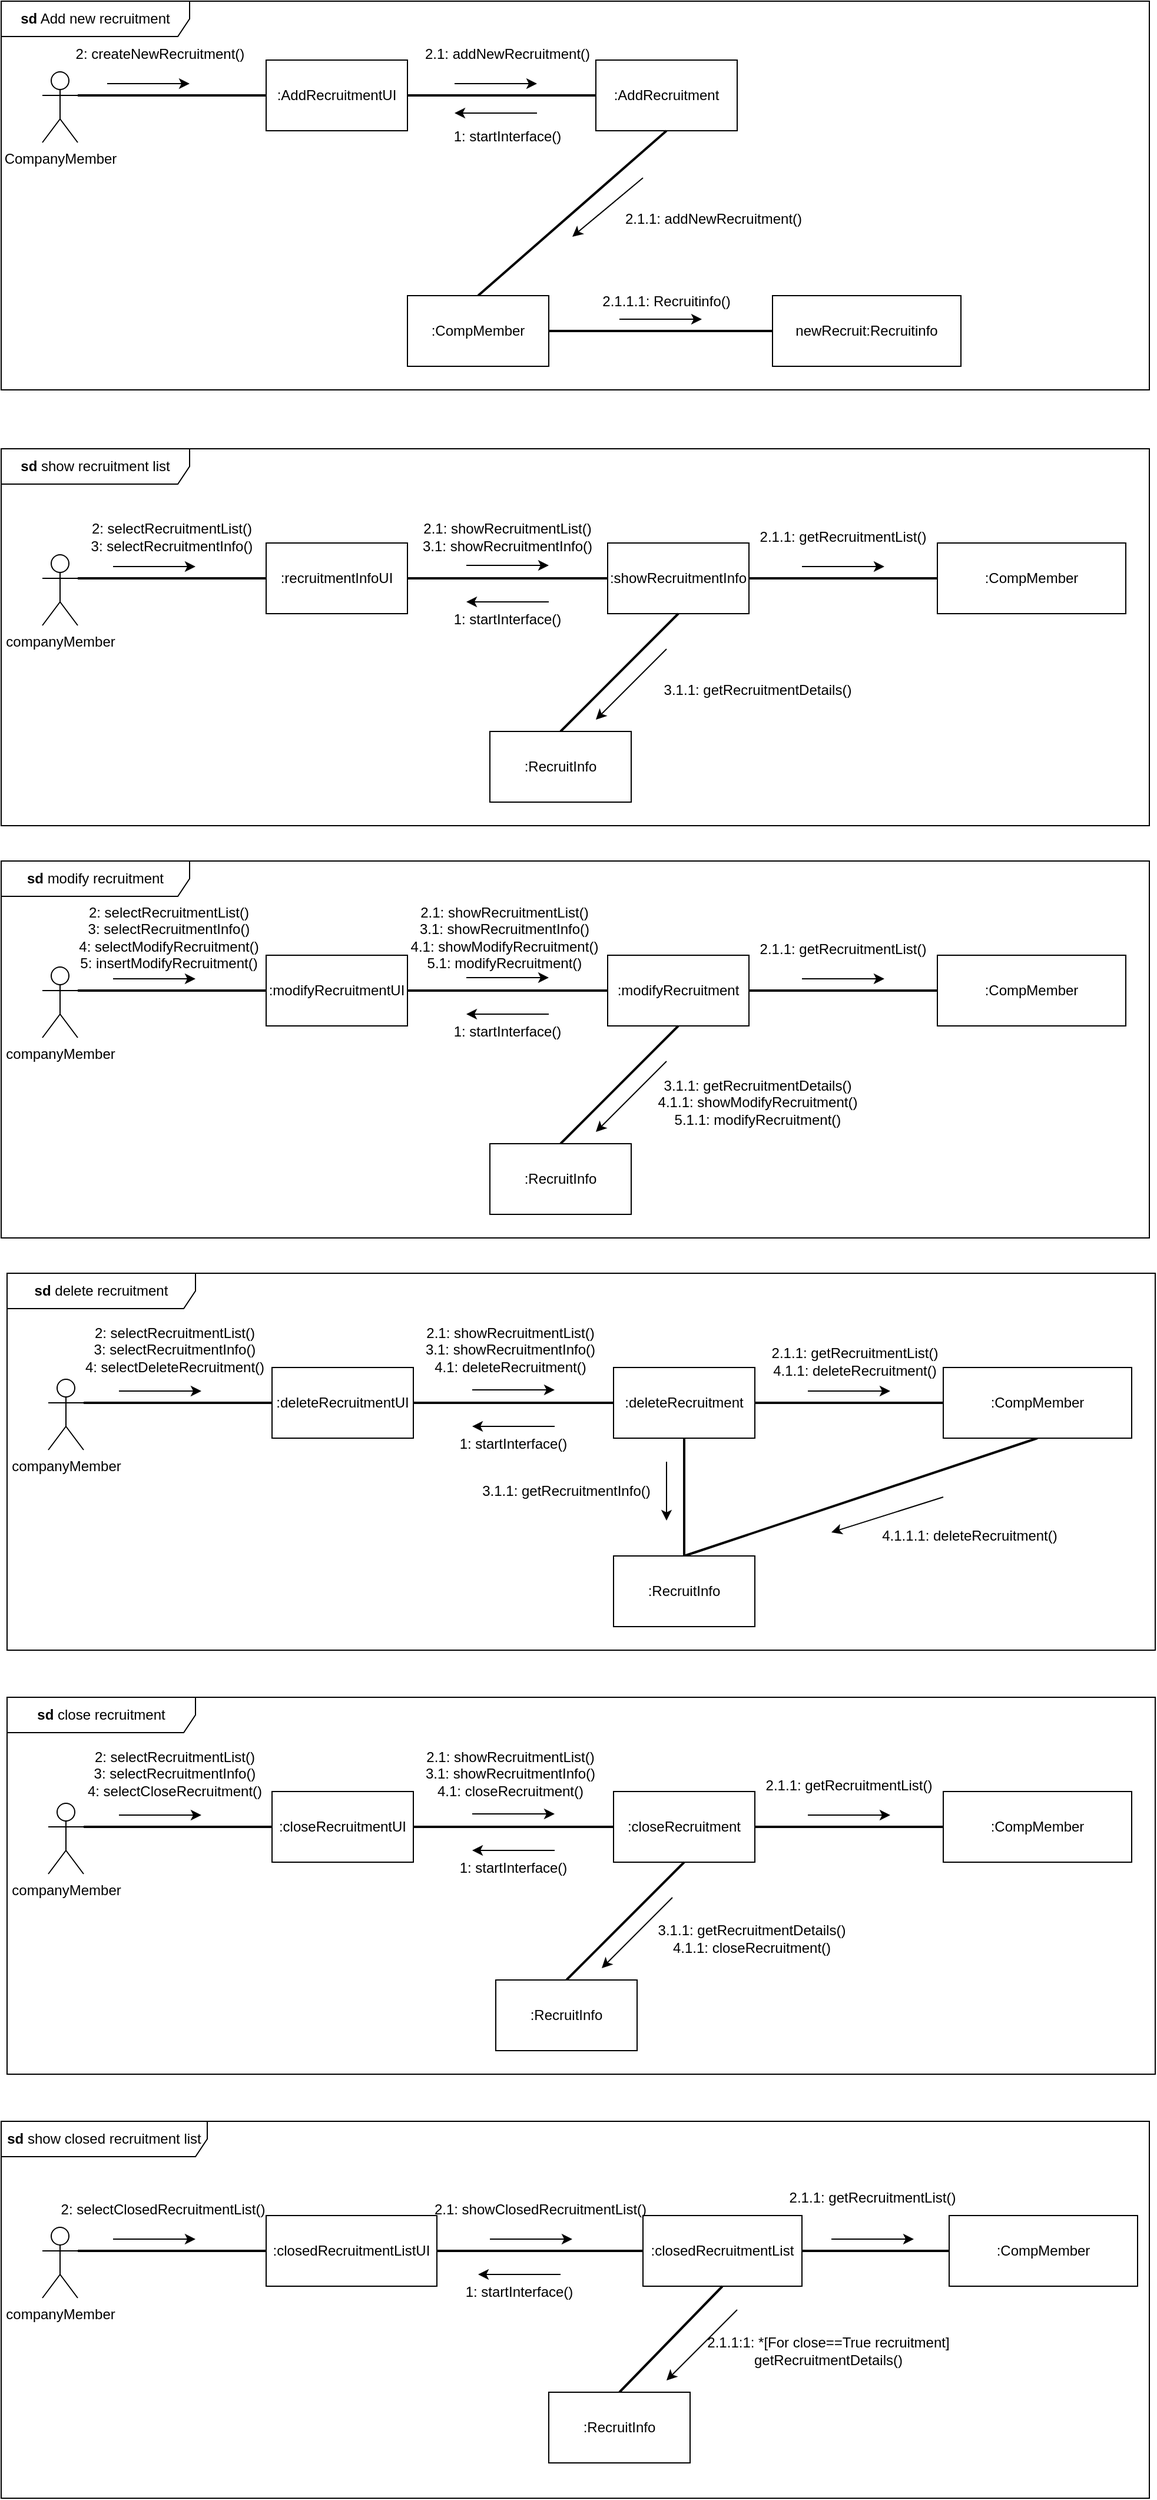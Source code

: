 <mxfile version="21.2.9" type="device">
  <diagram name="Page-1" id="2YBvvXClWsGukQMizWep">
    <mxGraphModel dx="1050" dy="515" grid="1" gridSize="10" guides="1" tooltips="1" connect="1" arrows="1" fold="1" page="1" pageScale="1" pageWidth="850" pageHeight="1100" math="0" shadow="0">
      <root>
        <mxCell id="0" />
        <mxCell id="1" parent="0" />
        <mxCell id="drem8hIzEslNzogFuknP-12" value="" style="endArrow=none;html=1;rounded=0;exitX=1;exitY=0.333;exitDx=0;exitDy=0;exitPerimeter=0;entryX=0;entryY=0.5;entryDx=0;entryDy=0;strokeWidth=2;" parent="1" source="drem8hIzEslNzogFuknP-1" target="drem8hIzEslNzogFuknP-13" edge="1">
          <mxGeometry width="50" height="50" relative="1" as="geometry">
            <mxPoint x="440" y="200" as="sourcePoint" />
            <mxPoint x="150" y="150" as="targetPoint" />
          </mxGeometry>
        </mxCell>
        <mxCell id="drem8hIzEslNzogFuknP-13" value=":AddRecruitmentUI" style="rounded=0;whiteSpace=wrap;html=1;" parent="1" vertex="1">
          <mxGeometry x="250" y="110" width="120" height="60" as="geometry" />
        </mxCell>
        <mxCell id="drem8hIzEslNzogFuknP-15" value="" style="endArrow=none;html=1;rounded=0;exitX=1;exitY=0.5;exitDx=0;exitDy=0;entryX=0;entryY=0.5;entryDx=0;entryDy=0;strokeWidth=2;" parent="1" source="drem8hIzEslNzogFuknP-13" target="drem8hIzEslNzogFuknP-16" edge="1">
          <mxGeometry width="50" height="50" relative="1" as="geometry">
            <mxPoint x="440" y="200" as="sourcePoint" />
            <mxPoint x="490" y="150" as="targetPoint" />
          </mxGeometry>
        </mxCell>
        <mxCell id="drem8hIzEslNzogFuknP-16" value=":AddRecruitment" style="rounded=0;whiteSpace=wrap;html=1;" parent="1" vertex="1">
          <mxGeometry x="530" y="110" width="120" height="60" as="geometry" />
        </mxCell>
        <mxCell id="drem8hIzEslNzogFuknP-17" value="" style="endArrow=classic;html=1;rounded=0;" parent="1" edge="1">
          <mxGeometry width="50" height="50" relative="1" as="geometry">
            <mxPoint x="115" y="130" as="sourcePoint" />
            <mxPoint x="185" y="130" as="targetPoint" />
          </mxGeometry>
        </mxCell>
        <mxCell id="drem8hIzEslNzogFuknP-18" value="2.1: addNewRecruitment()" style="text;html=1;strokeColor=none;fillColor=none;align=center;verticalAlign=middle;whiteSpace=wrap;rounded=0;" parent="1" vertex="1">
          <mxGeometry x="380" y="90" width="150" height="30" as="geometry" />
        </mxCell>
        <mxCell id="drem8hIzEslNzogFuknP-19" value="2: createNewRecruitment()" style="text;html=1;strokeColor=none;fillColor=none;align=center;verticalAlign=middle;whiteSpace=wrap;rounded=0;" parent="1" vertex="1">
          <mxGeometry x="80" y="90" width="160" height="30" as="geometry" />
        </mxCell>
        <mxCell id="drem8hIzEslNzogFuknP-21" value="" style="endArrow=classic;html=1;rounded=0;" parent="1" edge="1">
          <mxGeometry width="50" height="50" relative="1" as="geometry">
            <mxPoint x="410" y="130" as="sourcePoint" />
            <mxPoint x="480" y="130" as="targetPoint" />
          </mxGeometry>
        </mxCell>
        <mxCell id="drem8hIzEslNzogFuknP-22" value="" style="endArrow=none;html=1;rounded=0;exitX=0.5;exitY=1;exitDx=0;exitDy=0;entryX=0.5;entryY=0;entryDx=0;entryDy=0;strokeWidth=2;" parent="1" source="drem8hIzEslNzogFuknP-16" target="drem8hIzEslNzogFuknP-23" edge="1">
          <mxGeometry width="50" height="50" relative="1" as="geometry">
            <mxPoint x="390" y="220" as="sourcePoint" />
            <mxPoint x="550" y="220" as="targetPoint" />
          </mxGeometry>
        </mxCell>
        <mxCell id="drem8hIzEslNzogFuknP-23" value=":CompMember" style="rounded=0;whiteSpace=wrap;html=1;" parent="1" vertex="1">
          <mxGeometry x="370" y="310" width="120" height="60" as="geometry" />
        </mxCell>
        <mxCell id="drem8hIzEslNzogFuknP-25" value="" style="endArrow=classic;html=1;rounded=0;" parent="1" edge="1">
          <mxGeometry width="50" height="50" relative="1" as="geometry">
            <mxPoint x="570" y="210" as="sourcePoint" />
            <mxPoint x="510" y="260" as="targetPoint" />
          </mxGeometry>
        </mxCell>
        <mxCell id="drem8hIzEslNzogFuknP-27" value="2.1.1: addNewRecruitment()" style="text;html=1;strokeColor=none;fillColor=none;align=center;verticalAlign=middle;whiteSpace=wrap;rounded=0;" parent="1" vertex="1">
          <mxGeometry x="550" y="230" width="160" height="30" as="geometry" />
        </mxCell>
        <mxCell id="drem8hIzEslNzogFuknP-28" value="" style="endArrow=none;html=1;rounded=0;exitX=0;exitY=0.5;exitDx=0;exitDy=0;entryX=1;entryY=0.5;entryDx=0;entryDy=0;strokeWidth=2;" parent="1" source="drem8hIzEslNzogFuknP-29" target="drem8hIzEslNzogFuknP-23" edge="1">
          <mxGeometry width="50" height="50" relative="1" as="geometry">
            <mxPoint x="600" y="180" as="sourcePoint" />
            <mxPoint x="440" y="320" as="targetPoint" />
          </mxGeometry>
        </mxCell>
        <mxCell id="drem8hIzEslNzogFuknP-29" value="newRecruit:Recruitinfo" style="rounded=0;whiteSpace=wrap;html=1;" parent="1" vertex="1">
          <mxGeometry x="680" y="310" width="160" height="60" as="geometry" />
        </mxCell>
        <mxCell id="drem8hIzEslNzogFuknP-30" value="" style="endArrow=classic;html=1;rounded=0;" parent="1" source="drem8hIzEslNzogFuknP-31" edge="1">
          <mxGeometry width="50" height="50" relative="1" as="geometry">
            <mxPoint x="555" y="330" as="sourcePoint" />
            <mxPoint x="625" y="330" as="targetPoint" />
          </mxGeometry>
        </mxCell>
        <mxCell id="drem8hIzEslNzogFuknP-32" value="" style="endArrow=classic;html=1;rounded=0;" parent="1" target="drem8hIzEslNzogFuknP-31" edge="1">
          <mxGeometry width="50" height="50" relative="1" as="geometry">
            <mxPoint x="555" y="330" as="sourcePoint" />
            <mxPoint x="625" y="330" as="targetPoint" />
          </mxGeometry>
        </mxCell>
        <mxCell id="drem8hIzEslNzogFuknP-31" value="2.1.1.1: Recruitinfo()" style="text;html=1;strokeColor=none;fillColor=none;align=center;verticalAlign=middle;whiteSpace=wrap;rounded=0;" parent="1" vertex="1">
          <mxGeometry x="515" y="300" width="150" height="30" as="geometry" />
        </mxCell>
        <mxCell id="drem8hIzEslNzogFuknP-34" value="" style="endArrow=classic;html=1;rounded=0;" parent="1" edge="1">
          <mxGeometry width="50" height="50" relative="1" as="geometry">
            <mxPoint x="550" y="330" as="sourcePoint" />
            <mxPoint x="620" y="330" as="targetPoint" />
          </mxGeometry>
        </mxCell>
        <mxCell id="drem8hIzEslNzogFuknP-84" value="&lt;b&gt;sd&lt;/b&gt; Add new recruitment" style="shape=umlFrame;whiteSpace=wrap;html=1;pointerEvents=0;recursiveResize=0;container=1;collapsible=0;width=160;" parent="1" vertex="1">
          <mxGeometry x="25" y="60" width="975" height="330" as="geometry" />
        </mxCell>
        <mxCell id="drem8hIzEslNzogFuknP-109" value="1: startInterface()" style="text;html=1;strokeColor=none;fillColor=none;align=center;verticalAlign=middle;whiteSpace=wrap;rounded=0;" parent="drem8hIzEslNzogFuknP-84" vertex="1">
          <mxGeometry x="355" y="100" width="150" height="30" as="geometry" />
        </mxCell>
        <mxCell id="drem8hIzEslNzogFuknP-1" value="CompanyMember" style="shape=umlActor;verticalLabelPosition=bottom;verticalAlign=top;html=1;outlineConnect=0;" parent="drem8hIzEslNzogFuknP-84" vertex="1">
          <mxGeometry x="35" y="60" width="30" height="60" as="geometry" />
        </mxCell>
        <mxCell id="drem8hIzEslNzogFuknP-104" value="&lt;b&gt;sd &lt;/b&gt;show recruitment list" style="shape=umlFrame;whiteSpace=wrap;html=1;pointerEvents=0;recursiveResize=0;container=1;collapsible=0;width=160;" parent="1" vertex="1">
          <mxGeometry x="25" y="440" width="975" height="320" as="geometry" />
        </mxCell>
        <mxCell id="drem8hIzEslNzogFuknP-106" value="companyMember" style="shape=umlActor;verticalLabelPosition=bottom;verticalAlign=top;html=1;outlineConnect=0;" parent="drem8hIzEslNzogFuknP-104" vertex="1">
          <mxGeometry x="35" y="90" width="30" height="60" as="geometry" />
        </mxCell>
        <mxCell id="drem8hIzEslNzogFuknP-108" value="" style="endArrow=none;html=1;rounded=0;entryX=1;entryY=0.333;entryDx=0;entryDy=0;strokeWidth=2;entryPerimeter=0;exitX=0;exitY=0.5;exitDx=0;exitDy=0;" parent="drem8hIzEslNzogFuknP-104" source="drem8hIzEslNzogFuknP-112" target="drem8hIzEslNzogFuknP-106" edge="1">
          <mxGeometry width="50" height="50" relative="1" as="geometry">
            <mxPoint x="245" y="110" as="sourcePoint" />
            <mxPoint x="55" y="110" as="targetPoint" />
          </mxGeometry>
        </mxCell>
        <mxCell id="drem8hIzEslNzogFuknP-112" value=":recruitmentInfoUI" style="rounded=0;whiteSpace=wrap;html=1;" parent="drem8hIzEslNzogFuknP-104" vertex="1">
          <mxGeometry x="225" y="80" width="120" height="60" as="geometry" />
        </mxCell>
        <mxCell id="drem8hIzEslNzogFuknP-113" value="2: selectRecruitmentList()&lt;br&gt;3: selectRecruitmentInfo()" style="text;html=1;strokeColor=none;fillColor=none;align=center;verticalAlign=middle;whiteSpace=wrap;rounded=0;" parent="drem8hIzEslNzogFuknP-104" vertex="1">
          <mxGeometry x="75" y="60" width="140" height="30" as="geometry" />
        </mxCell>
        <mxCell id="drem8hIzEslNzogFuknP-115" value="" style="endArrow=classic;html=1;rounded=0;" parent="drem8hIzEslNzogFuknP-104" edge="1">
          <mxGeometry width="50" height="50" relative="1" as="geometry">
            <mxPoint x="95" y="100" as="sourcePoint" />
            <mxPoint x="165" y="100" as="targetPoint" />
          </mxGeometry>
        </mxCell>
        <mxCell id="drem8hIzEslNzogFuknP-116" value=":showRecruitmentInfo" style="rounded=0;whiteSpace=wrap;html=1;" parent="drem8hIzEslNzogFuknP-104" vertex="1">
          <mxGeometry x="515" y="80" width="120" height="60" as="geometry" />
        </mxCell>
        <mxCell id="drem8hIzEslNzogFuknP-117" value="" style="endArrow=none;html=1;rounded=0;entryX=0;entryY=0.5;entryDx=0;entryDy=0;strokeWidth=2;exitX=1;exitY=0.5;exitDx=0;exitDy=0;" parent="drem8hIzEslNzogFuknP-104" source="drem8hIzEslNzogFuknP-112" target="drem8hIzEslNzogFuknP-116" edge="1">
          <mxGeometry width="50" height="50" relative="1" as="geometry">
            <mxPoint x="385" y="110" as="sourcePoint" />
            <mxPoint x="475" y="109.5" as="targetPoint" />
          </mxGeometry>
        </mxCell>
        <mxCell id="drem8hIzEslNzogFuknP-118" value="2.1: showRecruitmentList()&lt;br&gt;3.1: showRecruitmentInfo()" style="text;html=1;strokeColor=none;fillColor=none;align=center;verticalAlign=middle;whiteSpace=wrap;rounded=0;" parent="drem8hIzEslNzogFuknP-104" vertex="1">
          <mxGeometry x="355" y="60" width="150" height="30" as="geometry" />
        </mxCell>
        <mxCell id="drem8hIzEslNzogFuknP-119" value="" style="endArrow=classic;html=1;rounded=0;" parent="drem8hIzEslNzogFuknP-104" edge="1">
          <mxGeometry width="50" height="50" relative="1" as="geometry">
            <mxPoint x="395" y="99" as="sourcePoint" />
            <mxPoint x="465" y="99" as="targetPoint" />
          </mxGeometry>
        </mxCell>
        <mxCell id="drem8hIzEslNzogFuknP-124" value="" style="endArrow=classic;html=1;rounded=0;" parent="drem8hIzEslNzogFuknP-104" edge="1">
          <mxGeometry width="50" height="50" relative="1" as="geometry">
            <mxPoint x="465" y="130" as="sourcePoint" />
            <mxPoint x="395" y="130" as="targetPoint" />
          </mxGeometry>
        </mxCell>
        <mxCell id="drem8hIzEslNzogFuknP-125" value="1: startInterface()" style="text;html=1;strokeColor=none;fillColor=none;align=center;verticalAlign=middle;whiteSpace=wrap;rounded=0;" parent="drem8hIzEslNzogFuknP-104" vertex="1">
          <mxGeometry x="355" y="130" width="150" height="30" as="geometry" />
        </mxCell>
        <mxCell id="drem8hIzEslNzogFuknP-127" value="" style="endArrow=none;html=1;rounded=0;strokeWidth=2;exitX=0.5;exitY=1;exitDx=0;exitDy=0;entryX=0.5;entryY=0;entryDx=0;entryDy=0;" parent="drem8hIzEslNzogFuknP-104" source="drem8hIzEslNzogFuknP-116" target="drem8hIzEslNzogFuknP-128" edge="1">
          <mxGeometry width="50" height="50" relative="1" as="geometry">
            <mxPoint x="575" y="140" as="sourcePoint" />
            <mxPoint x="415" y="280" as="targetPoint" />
          </mxGeometry>
        </mxCell>
        <mxCell id="drem8hIzEslNzogFuknP-128" value=":RecruitInfo" style="rounded=0;whiteSpace=wrap;html=1;" parent="drem8hIzEslNzogFuknP-104" vertex="1">
          <mxGeometry x="415" y="240" width="120" height="60" as="geometry" />
        </mxCell>
        <mxCell id="drem8hIzEslNzogFuknP-130" value="" style="endArrow=classic;html=1;rounded=0;" parent="drem8hIzEslNzogFuknP-104" edge="1">
          <mxGeometry width="50" height="50" relative="1" as="geometry">
            <mxPoint x="565" y="170" as="sourcePoint" />
            <mxPoint x="505" y="230" as="targetPoint" />
          </mxGeometry>
        </mxCell>
        <mxCell id="drem8hIzEslNzogFuknP-142" value="3.1.1:&amp;nbsp;getRecruitmentDetails()" style="text;html=1;strokeColor=none;fillColor=none;align=center;verticalAlign=middle;whiteSpace=wrap;rounded=0;" parent="drem8hIzEslNzogFuknP-104" vertex="1">
          <mxGeometry x="525" y="190" width="235" height="30" as="geometry" />
        </mxCell>
        <mxCell id="drem8hIzEslNzogFuknP-158" value="" style="endArrow=none;html=1;rounded=0;strokeWidth=2;exitX=1;exitY=0.5;exitDx=0;exitDy=0;entryX=0;entryY=0.5;entryDx=0;entryDy=0;" parent="drem8hIzEslNzogFuknP-104" source="drem8hIzEslNzogFuknP-116" target="drem8hIzEslNzogFuknP-159" edge="1">
          <mxGeometry width="50" height="50" relative="1" as="geometry">
            <mxPoint x="585" y="150" as="sourcePoint" />
            <mxPoint x="485" y="250" as="targetPoint" />
          </mxGeometry>
        </mxCell>
        <mxCell id="drem8hIzEslNzogFuknP-159" value=":CompMember" style="rounded=0;whiteSpace=wrap;html=1;" parent="drem8hIzEslNzogFuknP-104" vertex="1">
          <mxGeometry x="795" y="80" width="160" height="60" as="geometry" />
        </mxCell>
        <mxCell id="drem8hIzEslNzogFuknP-160" value="2.1.1: getRecruitmentList()" style="text;html=1;strokeColor=none;fillColor=none;align=center;verticalAlign=middle;whiteSpace=wrap;rounded=0;" parent="drem8hIzEslNzogFuknP-104" vertex="1">
          <mxGeometry x="635" y="60" width="160" height="30" as="geometry" />
        </mxCell>
        <mxCell id="drem8hIzEslNzogFuknP-161" value="" style="endArrow=classic;html=1;rounded=0;" parent="drem8hIzEslNzogFuknP-104" edge="1">
          <mxGeometry width="50" height="50" relative="1" as="geometry">
            <mxPoint x="680" y="100" as="sourcePoint" />
            <mxPoint x="750" y="100" as="targetPoint" />
          </mxGeometry>
        </mxCell>
        <mxCell id="drem8hIzEslNzogFuknP-107" value="" style="endArrow=classic;html=1;rounded=0;" parent="1" edge="1">
          <mxGeometry width="50" height="50" relative="1" as="geometry">
            <mxPoint x="480" y="155" as="sourcePoint" />
            <mxPoint x="410" y="155" as="targetPoint" />
          </mxGeometry>
        </mxCell>
        <mxCell id="drem8hIzEslNzogFuknP-182" value="&lt;b&gt;sd &lt;/b&gt;show&lt;b&gt;&amp;nbsp;&lt;/b&gt;closed recruitment list" style="shape=umlFrame;whiteSpace=wrap;html=1;pointerEvents=0;recursiveResize=0;container=1;collapsible=0;width=175;height=30;" parent="1" vertex="1">
          <mxGeometry x="25" y="1860" width="975" height="320" as="geometry" />
        </mxCell>
        <mxCell id="drem8hIzEslNzogFuknP-183" value="companyMember" style="shape=umlActor;verticalLabelPosition=bottom;verticalAlign=top;html=1;outlineConnect=0;" parent="drem8hIzEslNzogFuknP-182" vertex="1">
          <mxGeometry x="35" y="90" width="30" height="60" as="geometry" />
        </mxCell>
        <mxCell id="drem8hIzEslNzogFuknP-184" value="" style="endArrow=none;html=1;rounded=0;entryX=1;entryY=0.333;entryDx=0;entryDy=0;strokeWidth=2;entryPerimeter=0;exitX=0;exitY=0.5;exitDx=0;exitDy=0;" parent="drem8hIzEslNzogFuknP-182" source="drem8hIzEslNzogFuknP-185" target="drem8hIzEslNzogFuknP-183" edge="1">
          <mxGeometry width="50" height="50" relative="1" as="geometry">
            <mxPoint x="225" y="110" as="sourcePoint" />
            <mxPoint x="95" y="110" as="targetPoint" />
          </mxGeometry>
        </mxCell>
        <mxCell id="drem8hIzEslNzogFuknP-185" value=":closedRecruitmentListUI" style="rounded=0;whiteSpace=wrap;html=1;" parent="drem8hIzEslNzogFuknP-182" vertex="1">
          <mxGeometry x="225" y="80" width="145" height="60" as="geometry" />
        </mxCell>
        <mxCell id="drem8hIzEslNzogFuknP-186" value=":closedRecruitmentList" style="rounded=0;whiteSpace=wrap;html=1;" parent="drem8hIzEslNzogFuknP-182" vertex="1">
          <mxGeometry x="545" y="80" width="135" height="60" as="geometry" />
        </mxCell>
        <mxCell id="drem8hIzEslNzogFuknP-187" value="" style="endArrow=none;html=1;rounded=0;entryX=0;entryY=0.5;entryDx=0;entryDy=0;strokeWidth=2;exitX=1;exitY=0.5;exitDx=0;exitDy=0;" parent="drem8hIzEslNzogFuknP-182" source="drem8hIzEslNzogFuknP-185" target="drem8hIzEslNzogFuknP-186" edge="1">
          <mxGeometry width="50" height="50" relative="1" as="geometry">
            <mxPoint x="345" y="109.5" as="sourcePoint" />
            <mxPoint x="515" y="109.5" as="targetPoint" />
          </mxGeometry>
        </mxCell>
        <mxCell id="drem8hIzEslNzogFuknP-188" value="" style="endArrow=none;html=1;rounded=0;entryX=0.5;entryY=1;entryDx=0;entryDy=0;strokeWidth=2;exitX=0.5;exitY=0;exitDx=0;exitDy=0;" parent="drem8hIzEslNzogFuknP-182" source="drem8hIzEslNzogFuknP-198" target="drem8hIzEslNzogFuknP-186" edge="1">
          <mxGeometry width="50" height="50" relative="1" as="geometry">
            <mxPoint x="595" y="200" as="sourcePoint" />
            <mxPoint x="435" y="200" as="targetPoint" />
          </mxGeometry>
        </mxCell>
        <mxCell id="drem8hIzEslNzogFuknP-198" value=":RecruitInfo" style="rounded=0;whiteSpace=wrap;html=1;" parent="drem8hIzEslNzogFuknP-182" vertex="1">
          <mxGeometry x="465" y="230" width="120" height="60" as="geometry" />
        </mxCell>
        <mxCell id="drem8hIzEslNzogFuknP-199" value="2: selectClosedRecruitmentList()" style="text;html=1;strokeColor=none;fillColor=none;align=center;verticalAlign=middle;whiteSpace=wrap;rounded=0;" parent="drem8hIzEslNzogFuknP-182" vertex="1">
          <mxGeometry x="45" y="60" width="185" height="30" as="geometry" />
        </mxCell>
        <mxCell id="drem8hIzEslNzogFuknP-201" value="" style="endArrow=classic;html=1;rounded=0;" parent="drem8hIzEslNzogFuknP-182" edge="1">
          <mxGeometry width="50" height="50" relative="1" as="geometry">
            <mxPoint x="475" y="130" as="sourcePoint" />
            <mxPoint x="405" y="130" as="targetPoint" />
          </mxGeometry>
        </mxCell>
        <mxCell id="drem8hIzEslNzogFuknP-200" value="1: startInterface()" style="text;html=1;strokeColor=none;fillColor=none;align=center;verticalAlign=middle;whiteSpace=wrap;rounded=0;" parent="drem8hIzEslNzogFuknP-182" vertex="1">
          <mxGeometry x="365" y="130" width="150" height="30" as="geometry" />
        </mxCell>
        <mxCell id="drem8hIzEslNzogFuknP-202" value="2.1: showClosedRecruitmentList()" style="text;html=1;strokeColor=none;fillColor=none;align=center;verticalAlign=middle;whiteSpace=wrap;rounded=0;" parent="drem8hIzEslNzogFuknP-182" vertex="1">
          <mxGeometry x="362.5" y="60" width="190" height="30" as="geometry" />
        </mxCell>
        <mxCell id="drem8hIzEslNzogFuknP-203" value="" style="endArrow=classic;html=1;rounded=0;" parent="drem8hIzEslNzogFuknP-182" edge="1">
          <mxGeometry width="50" height="50" relative="1" as="geometry">
            <mxPoint x="415" y="100" as="sourcePoint" />
            <mxPoint x="485" y="100" as="targetPoint" />
          </mxGeometry>
        </mxCell>
        <mxCell id="drem8hIzEslNzogFuknP-181" value="" style="endArrow=classic;html=1;rounded=0;" parent="drem8hIzEslNzogFuknP-182" edge="1">
          <mxGeometry width="50" height="50" relative="1" as="geometry">
            <mxPoint x="95" y="100" as="sourcePoint" />
            <mxPoint x="165" y="100" as="targetPoint" />
          </mxGeometry>
        </mxCell>
        <mxCell id="drem8hIzEslNzogFuknP-204" value="2.1.1:1: *[For close==True recruitment]&lt;br&gt;getRecruitmentDetails()" style="text;html=1;strokeColor=none;fillColor=none;align=center;verticalAlign=middle;whiteSpace=wrap;rounded=0;" parent="drem8hIzEslNzogFuknP-182" vertex="1">
          <mxGeometry x="595" y="180" width="215" height="30" as="geometry" />
        </mxCell>
        <mxCell id="JZ2fbT_KJjBeIrSggk9i-61" value=":CompMember" style="rounded=0;whiteSpace=wrap;html=1;" parent="drem8hIzEslNzogFuknP-182" vertex="1">
          <mxGeometry x="805" y="80" width="160" height="60" as="geometry" />
        </mxCell>
        <mxCell id="JZ2fbT_KJjBeIrSggk9i-63" value="" style="endArrow=none;html=1;rounded=0;entryX=0;entryY=0.5;entryDx=0;entryDy=0;strokeWidth=2;exitX=1;exitY=0.5;exitDx=0;exitDy=0;" parent="drem8hIzEslNzogFuknP-182" source="drem8hIzEslNzogFuknP-186" target="JZ2fbT_KJjBeIrSggk9i-61" edge="1">
          <mxGeometry width="50" height="50" relative="1" as="geometry">
            <mxPoint x="380" y="120" as="sourcePoint" />
            <mxPoint x="555" y="120" as="targetPoint" />
          </mxGeometry>
        </mxCell>
        <mxCell id="JZ2fbT_KJjBeIrSggk9i-64" value="" style="endArrow=classic;html=1;rounded=0;" parent="drem8hIzEslNzogFuknP-182" edge="1">
          <mxGeometry width="50" height="50" relative="1" as="geometry">
            <mxPoint x="705" y="100" as="sourcePoint" />
            <mxPoint x="775" y="100" as="targetPoint" />
          </mxGeometry>
        </mxCell>
        <mxCell id="JZ2fbT_KJjBeIrSggk9i-65" value="2.1.1: getRecruitmentList()" style="text;html=1;strokeColor=none;fillColor=none;align=center;verticalAlign=middle;whiteSpace=wrap;rounded=0;" parent="drem8hIzEslNzogFuknP-182" vertex="1">
          <mxGeometry x="645" y="50" width="190" height="30" as="geometry" />
        </mxCell>
        <mxCell id="qEoQ_B2mHiI--1vtBCW5-1" value="" style="endArrow=classic;html=1;rounded=0;" parent="drem8hIzEslNzogFuknP-182" edge="1">
          <mxGeometry width="50" height="50" relative="1" as="geometry">
            <mxPoint x="625" y="160" as="sourcePoint" />
            <mxPoint x="565" y="220" as="targetPoint" />
          </mxGeometry>
        </mxCell>
        <mxCell id="JZ2fbT_KJjBeIrSggk9i-1" value="&lt;b&gt;sd &lt;/b&gt;modify recruitment" style="shape=umlFrame;whiteSpace=wrap;html=1;pointerEvents=0;recursiveResize=0;container=1;collapsible=0;width=160;" parent="1" vertex="1">
          <mxGeometry x="25" y="790" width="975" height="320" as="geometry" />
        </mxCell>
        <mxCell id="JZ2fbT_KJjBeIrSggk9i-2" value="companyMember" style="shape=umlActor;verticalLabelPosition=bottom;verticalAlign=top;html=1;outlineConnect=0;" parent="JZ2fbT_KJjBeIrSggk9i-1" vertex="1">
          <mxGeometry x="35" y="90" width="30" height="60" as="geometry" />
        </mxCell>
        <mxCell id="JZ2fbT_KJjBeIrSggk9i-3" value="" style="endArrow=none;html=1;rounded=0;entryX=1;entryY=0.333;entryDx=0;entryDy=0;strokeWidth=2;entryPerimeter=0;exitX=0;exitY=0.5;exitDx=0;exitDy=0;" parent="JZ2fbT_KJjBeIrSggk9i-1" source="JZ2fbT_KJjBeIrSggk9i-4" target="JZ2fbT_KJjBeIrSggk9i-2" edge="1">
          <mxGeometry width="50" height="50" relative="1" as="geometry">
            <mxPoint x="245" y="110" as="sourcePoint" />
            <mxPoint x="55" y="110" as="targetPoint" />
          </mxGeometry>
        </mxCell>
        <mxCell id="JZ2fbT_KJjBeIrSggk9i-4" value=":modifyRecruitmentUI" style="rounded=0;whiteSpace=wrap;html=1;" parent="JZ2fbT_KJjBeIrSggk9i-1" vertex="1">
          <mxGeometry x="225" y="80" width="120" height="60" as="geometry" />
        </mxCell>
        <mxCell id="JZ2fbT_KJjBeIrSggk9i-5" value="2: selectRecruitmentList()&lt;br&gt;3: selectRecruitmentInfo()&lt;br&gt;4: selectModifyRecruitment()&lt;br&gt;5: insertModifyRecruitment()" style="text;html=1;strokeColor=none;fillColor=none;align=center;verticalAlign=middle;whiteSpace=wrap;rounded=0;" parent="JZ2fbT_KJjBeIrSggk9i-1" vertex="1">
          <mxGeometry x="65" y="50" width="155" height="30" as="geometry" />
        </mxCell>
        <mxCell id="JZ2fbT_KJjBeIrSggk9i-6" value="" style="endArrow=classic;html=1;rounded=0;" parent="JZ2fbT_KJjBeIrSggk9i-1" edge="1">
          <mxGeometry width="50" height="50" relative="1" as="geometry">
            <mxPoint x="95" y="100" as="sourcePoint" />
            <mxPoint x="165" y="100" as="targetPoint" />
          </mxGeometry>
        </mxCell>
        <mxCell id="JZ2fbT_KJjBeIrSggk9i-7" value=":modifyRecruitment" style="rounded=0;whiteSpace=wrap;html=1;" parent="JZ2fbT_KJjBeIrSggk9i-1" vertex="1">
          <mxGeometry x="515" y="80" width="120" height="60" as="geometry" />
        </mxCell>
        <mxCell id="JZ2fbT_KJjBeIrSggk9i-8" value="" style="endArrow=none;html=1;rounded=0;entryX=0;entryY=0.5;entryDx=0;entryDy=0;strokeWidth=2;exitX=1;exitY=0.5;exitDx=0;exitDy=0;" parent="JZ2fbT_KJjBeIrSggk9i-1" source="JZ2fbT_KJjBeIrSggk9i-4" target="JZ2fbT_KJjBeIrSggk9i-7" edge="1">
          <mxGeometry width="50" height="50" relative="1" as="geometry">
            <mxPoint x="385" y="110" as="sourcePoint" />
            <mxPoint x="475" y="109.5" as="targetPoint" />
          </mxGeometry>
        </mxCell>
        <mxCell id="JZ2fbT_KJjBeIrSggk9i-9" value="2.1: showRecruitmentList()&lt;br&gt;3.1: showRecruitmentInfo()&lt;br&gt;4.1: showModifyRecruitment()&lt;br&gt;5.1: modifyRecruitment()" style="text;html=1;strokeColor=none;fillColor=none;align=center;verticalAlign=middle;whiteSpace=wrap;rounded=0;" parent="JZ2fbT_KJjBeIrSggk9i-1" vertex="1">
          <mxGeometry x="345" y="50" width="165" height="30" as="geometry" />
        </mxCell>
        <mxCell id="JZ2fbT_KJjBeIrSggk9i-10" value="" style="endArrow=classic;html=1;rounded=0;" parent="JZ2fbT_KJjBeIrSggk9i-1" edge="1">
          <mxGeometry width="50" height="50" relative="1" as="geometry">
            <mxPoint x="395" y="99" as="sourcePoint" />
            <mxPoint x="465" y="99" as="targetPoint" />
          </mxGeometry>
        </mxCell>
        <mxCell id="JZ2fbT_KJjBeIrSggk9i-11" value="" style="endArrow=classic;html=1;rounded=0;" parent="JZ2fbT_KJjBeIrSggk9i-1" edge="1">
          <mxGeometry width="50" height="50" relative="1" as="geometry">
            <mxPoint x="465" y="130" as="sourcePoint" />
            <mxPoint x="395" y="130" as="targetPoint" />
          </mxGeometry>
        </mxCell>
        <mxCell id="JZ2fbT_KJjBeIrSggk9i-12" value="1: startInterface()" style="text;html=1;strokeColor=none;fillColor=none;align=center;verticalAlign=middle;whiteSpace=wrap;rounded=0;" parent="JZ2fbT_KJjBeIrSggk9i-1" vertex="1">
          <mxGeometry x="355" y="130" width="150" height="30" as="geometry" />
        </mxCell>
        <mxCell id="JZ2fbT_KJjBeIrSggk9i-13" value="" style="endArrow=none;html=1;rounded=0;strokeWidth=2;exitX=0.5;exitY=1;exitDx=0;exitDy=0;entryX=0.5;entryY=0;entryDx=0;entryDy=0;" parent="JZ2fbT_KJjBeIrSggk9i-1" source="JZ2fbT_KJjBeIrSggk9i-7" target="JZ2fbT_KJjBeIrSggk9i-14" edge="1">
          <mxGeometry width="50" height="50" relative="1" as="geometry">
            <mxPoint x="575" y="140" as="sourcePoint" />
            <mxPoint x="415" y="280" as="targetPoint" />
          </mxGeometry>
        </mxCell>
        <mxCell id="JZ2fbT_KJjBeIrSggk9i-14" value=":RecruitInfo" style="rounded=0;whiteSpace=wrap;html=1;" parent="JZ2fbT_KJjBeIrSggk9i-1" vertex="1">
          <mxGeometry x="415" y="240" width="120" height="60" as="geometry" />
        </mxCell>
        <mxCell id="JZ2fbT_KJjBeIrSggk9i-15" value="" style="endArrow=classic;html=1;rounded=0;" parent="JZ2fbT_KJjBeIrSggk9i-1" edge="1">
          <mxGeometry width="50" height="50" relative="1" as="geometry">
            <mxPoint x="565" y="170" as="sourcePoint" />
            <mxPoint x="505" y="230" as="targetPoint" />
          </mxGeometry>
        </mxCell>
        <mxCell id="JZ2fbT_KJjBeIrSggk9i-16" value="3.1.1:&amp;nbsp;getRecruitmentDetails()&lt;br&gt;4.1.1: showModifyRecruitment()&lt;br&gt;5.1.1: modifyRecruitment()" style="text;html=1;strokeColor=none;fillColor=none;align=center;verticalAlign=middle;whiteSpace=wrap;rounded=0;" parent="JZ2fbT_KJjBeIrSggk9i-1" vertex="1">
          <mxGeometry x="525" y="190" width="235" height="30" as="geometry" />
        </mxCell>
        <mxCell id="JZ2fbT_KJjBeIrSggk9i-17" value="" style="endArrow=none;html=1;rounded=0;strokeWidth=2;exitX=1;exitY=0.5;exitDx=0;exitDy=0;entryX=0;entryY=0.5;entryDx=0;entryDy=0;" parent="JZ2fbT_KJjBeIrSggk9i-1" source="JZ2fbT_KJjBeIrSggk9i-7" target="JZ2fbT_KJjBeIrSggk9i-18" edge="1">
          <mxGeometry width="50" height="50" relative="1" as="geometry">
            <mxPoint x="585" y="150" as="sourcePoint" />
            <mxPoint x="485" y="250" as="targetPoint" />
          </mxGeometry>
        </mxCell>
        <mxCell id="JZ2fbT_KJjBeIrSggk9i-18" value=":CompMember" style="rounded=0;whiteSpace=wrap;html=1;" parent="JZ2fbT_KJjBeIrSggk9i-1" vertex="1">
          <mxGeometry x="795" y="80" width="160" height="60" as="geometry" />
        </mxCell>
        <mxCell id="JZ2fbT_KJjBeIrSggk9i-19" value="2.1.1: getRecruitmentList()" style="text;html=1;strokeColor=none;fillColor=none;align=center;verticalAlign=middle;whiteSpace=wrap;rounded=0;" parent="JZ2fbT_KJjBeIrSggk9i-1" vertex="1">
          <mxGeometry x="635" y="60" width="160" height="30" as="geometry" />
        </mxCell>
        <mxCell id="JZ2fbT_KJjBeIrSggk9i-20" value="" style="endArrow=classic;html=1;rounded=0;" parent="JZ2fbT_KJjBeIrSggk9i-1" edge="1">
          <mxGeometry width="50" height="50" relative="1" as="geometry">
            <mxPoint x="680" y="100" as="sourcePoint" />
            <mxPoint x="750" y="100" as="targetPoint" />
          </mxGeometry>
        </mxCell>
        <mxCell id="JZ2fbT_KJjBeIrSggk9i-21" value="&lt;b&gt;sd &lt;/b&gt;delete recruitment" style="shape=umlFrame;whiteSpace=wrap;html=1;pointerEvents=0;recursiveResize=0;container=1;collapsible=0;width=160;" parent="1" vertex="1">
          <mxGeometry x="30" y="1140" width="975" height="320" as="geometry" />
        </mxCell>
        <mxCell id="JZ2fbT_KJjBeIrSggk9i-22" value="companyMember" style="shape=umlActor;verticalLabelPosition=bottom;verticalAlign=top;html=1;outlineConnect=0;" parent="JZ2fbT_KJjBeIrSggk9i-21" vertex="1">
          <mxGeometry x="35" y="90" width="30" height="60" as="geometry" />
        </mxCell>
        <mxCell id="JZ2fbT_KJjBeIrSggk9i-23" value="" style="endArrow=none;html=1;rounded=0;entryX=1;entryY=0.333;entryDx=0;entryDy=0;strokeWidth=2;entryPerimeter=0;exitX=0;exitY=0.5;exitDx=0;exitDy=0;" parent="JZ2fbT_KJjBeIrSggk9i-21" source="JZ2fbT_KJjBeIrSggk9i-24" target="JZ2fbT_KJjBeIrSggk9i-22" edge="1">
          <mxGeometry width="50" height="50" relative="1" as="geometry">
            <mxPoint x="245" y="110" as="sourcePoint" />
            <mxPoint x="55" y="110" as="targetPoint" />
          </mxGeometry>
        </mxCell>
        <mxCell id="JZ2fbT_KJjBeIrSggk9i-24" value=":deleteRecruitmentUI" style="rounded=0;whiteSpace=wrap;html=1;" parent="JZ2fbT_KJjBeIrSggk9i-21" vertex="1">
          <mxGeometry x="225" y="80" width="120" height="60" as="geometry" />
        </mxCell>
        <mxCell id="JZ2fbT_KJjBeIrSggk9i-25" value="2: selectRecruitmentList()&lt;br&gt;3: selectRecruitmentInfo()&lt;br&gt;4: selectDeleteRecruitment()&lt;br&gt;" style="text;html=1;strokeColor=none;fillColor=none;align=center;verticalAlign=middle;whiteSpace=wrap;rounded=0;" parent="JZ2fbT_KJjBeIrSggk9i-21" vertex="1">
          <mxGeometry x="65" y="50" width="155" height="30" as="geometry" />
        </mxCell>
        <mxCell id="JZ2fbT_KJjBeIrSggk9i-26" value="" style="endArrow=classic;html=1;rounded=0;" parent="JZ2fbT_KJjBeIrSggk9i-21" edge="1">
          <mxGeometry width="50" height="50" relative="1" as="geometry">
            <mxPoint x="95" y="100" as="sourcePoint" />
            <mxPoint x="165" y="100" as="targetPoint" />
          </mxGeometry>
        </mxCell>
        <mxCell id="JZ2fbT_KJjBeIrSggk9i-27" value=":deleteRecruitment" style="rounded=0;whiteSpace=wrap;html=1;" parent="JZ2fbT_KJjBeIrSggk9i-21" vertex="1">
          <mxGeometry x="515" y="80" width="120" height="60" as="geometry" />
        </mxCell>
        <mxCell id="JZ2fbT_KJjBeIrSggk9i-28" value="" style="endArrow=none;html=1;rounded=0;entryX=0;entryY=0.5;entryDx=0;entryDy=0;strokeWidth=2;exitX=1;exitY=0.5;exitDx=0;exitDy=0;" parent="JZ2fbT_KJjBeIrSggk9i-21" source="JZ2fbT_KJjBeIrSggk9i-24" target="JZ2fbT_KJjBeIrSggk9i-27" edge="1">
          <mxGeometry width="50" height="50" relative="1" as="geometry">
            <mxPoint x="385" y="110" as="sourcePoint" />
            <mxPoint x="475" y="109.5" as="targetPoint" />
          </mxGeometry>
        </mxCell>
        <mxCell id="JZ2fbT_KJjBeIrSggk9i-29" value="2.1: showRecruitmentList()&lt;br&gt;3.1: showRecruitmentInfo()&lt;br&gt;4.1: deleteRecruitment()&lt;br&gt;" style="text;html=1;strokeColor=none;fillColor=none;align=center;verticalAlign=middle;whiteSpace=wrap;rounded=0;" parent="JZ2fbT_KJjBeIrSggk9i-21" vertex="1">
          <mxGeometry x="345" y="50" width="165" height="30" as="geometry" />
        </mxCell>
        <mxCell id="JZ2fbT_KJjBeIrSggk9i-30" value="" style="endArrow=classic;html=1;rounded=0;" parent="JZ2fbT_KJjBeIrSggk9i-21" edge="1">
          <mxGeometry width="50" height="50" relative="1" as="geometry">
            <mxPoint x="395" y="99" as="sourcePoint" />
            <mxPoint x="465" y="99" as="targetPoint" />
          </mxGeometry>
        </mxCell>
        <mxCell id="JZ2fbT_KJjBeIrSggk9i-31" value="" style="endArrow=classic;html=1;rounded=0;" parent="JZ2fbT_KJjBeIrSggk9i-21" edge="1">
          <mxGeometry width="50" height="50" relative="1" as="geometry">
            <mxPoint x="465" y="130" as="sourcePoint" />
            <mxPoint x="395" y="130" as="targetPoint" />
          </mxGeometry>
        </mxCell>
        <mxCell id="JZ2fbT_KJjBeIrSggk9i-32" value="1: startInterface()" style="text;html=1;strokeColor=none;fillColor=none;align=center;verticalAlign=middle;whiteSpace=wrap;rounded=0;" parent="JZ2fbT_KJjBeIrSggk9i-21" vertex="1">
          <mxGeometry x="355" y="130" width="150" height="30" as="geometry" />
        </mxCell>
        <mxCell id="JZ2fbT_KJjBeIrSggk9i-33" value="" style="endArrow=none;html=1;rounded=0;strokeWidth=2;exitX=0.5;exitY=1;exitDx=0;exitDy=0;entryX=0.5;entryY=0;entryDx=0;entryDy=0;" parent="JZ2fbT_KJjBeIrSggk9i-21" source="JZ2fbT_KJjBeIrSggk9i-38" target="JZ2fbT_KJjBeIrSggk9i-34" edge="1">
          <mxGeometry width="50" height="50" relative="1" as="geometry">
            <mxPoint x="575" y="140" as="sourcePoint" />
            <mxPoint x="415" y="280" as="targetPoint" />
          </mxGeometry>
        </mxCell>
        <mxCell id="JZ2fbT_KJjBeIrSggk9i-34" value=":RecruitInfo" style="rounded=0;whiteSpace=wrap;html=1;" parent="JZ2fbT_KJjBeIrSggk9i-21" vertex="1">
          <mxGeometry x="515" y="240" width="120" height="60" as="geometry" />
        </mxCell>
        <mxCell id="JZ2fbT_KJjBeIrSggk9i-35" value="" style="endArrow=classic;html=1;rounded=0;" parent="JZ2fbT_KJjBeIrSggk9i-21" edge="1">
          <mxGeometry width="50" height="50" relative="1" as="geometry">
            <mxPoint x="795" y="190" as="sourcePoint" />
            <mxPoint x="700" y="220" as="targetPoint" />
          </mxGeometry>
        </mxCell>
        <mxCell id="JZ2fbT_KJjBeIrSggk9i-36" value="&lt;br&gt;4.1.1.1: deleteRecruitment()" style="text;html=1;strokeColor=none;fillColor=none;align=center;verticalAlign=middle;whiteSpace=wrap;rounded=0;" parent="JZ2fbT_KJjBeIrSggk9i-21" vertex="1">
          <mxGeometry x="700" y="200" width="235" height="30" as="geometry" />
        </mxCell>
        <mxCell id="JZ2fbT_KJjBeIrSggk9i-37" value="" style="endArrow=none;html=1;rounded=0;strokeWidth=2;exitX=1;exitY=0.5;exitDx=0;exitDy=0;entryX=0;entryY=0.5;entryDx=0;entryDy=0;" parent="JZ2fbT_KJjBeIrSggk9i-21" source="JZ2fbT_KJjBeIrSggk9i-27" target="JZ2fbT_KJjBeIrSggk9i-38" edge="1">
          <mxGeometry width="50" height="50" relative="1" as="geometry">
            <mxPoint x="585" y="150" as="sourcePoint" />
            <mxPoint x="485" y="250" as="targetPoint" />
          </mxGeometry>
        </mxCell>
        <mxCell id="JZ2fbT_KJjBeIrSggk9i-38" value=":CompMember" style="rounded=0;whiteSpace=wrap;html=1;" parent="JZ2fbT_KJjBeIrSggk9i-21" vertex="1">
          <mxGeometry x="795" y="80" width="160" height="60" as="geometry" />
        </mxCell>
        <mxCell id="JZ2fbT_KJjBeIrSggk9i-39" value="2.1.1: getRecruitmentList()&lt;br style=&quot;border-color: var(--border-color);&quot;&gt;4.1.1: deleteRecruitment()" style="text;html=1;strokeColor=none;fillColor=none;align=center;verticalAlign=middle;whiteSpace=wrap;rounded=0;" parent="JZ2fbT_KJjBeIrSggk9i-21" vertex="1">
          <mxGeometry x="640" y="60" width="160" height="30" as="geometry" />
        </mxCell>
        <mxCell id="JZ2fbT_KJjBeIrSggk9i-40" value="" style="endArrow=classic;html=1;rounded=0;" parent="JZ2fbT_KJjBeIrSggk9i-21" edge="1">
          <mxGeometry width="50" height="50" relative="1" as="geometry">
            <mxPoint x="680" y="100" as="sourcePoint" />
            <mxPoint x="750" y="100" as="targetPoint" />
          </mxGeometry>
        </mxCell>
        <mxCell id="uSJgqbWS34JAmxrzAouv-3" value="" style="endArrow=none;html=1;rounded=0;strokeWidth=2;exitX=0.5;exitY=1;exitDx=0;exitDy=0;entryX=0.5;entryY=0;entryDx=0;entryDy=0;" edge="1" parent="JZ2fbT_KJjBeIrSggk9i-21" source="JZ2fbT_KJjBeIrSggk9i-27" target="JZ2fbT_KJjBeIrSggk9i-34">
          <mxGeometry width="50" height="50" relative="1" as="geometry">
            <mxPoint x="645" y="120" as="sourcePoint" />
            <mxPoint x="805" y="120" as="targetPoint" />
          </mxGeometry>
        </mxCell>
        <mxCell id="uSJgqbWS34JAmxrzAouv-4" value="" style="endArrow=classic;html=1;rounded=0;" edge="1" parent="JZ2fbT_KJjBeIrSggk9i-21">
          <mxGeometry width="50" height="50" relative="1" as="geometry">
            <mxPoint x="560" y="160" as="sourcePoint" />
            <mxPoint x="560" y="210" as="targetPoint" />
          </mxGeometry>
        </mxCell>
        <mxCell id="uSJgqbWS34JAmxrzAouv-5" value="3.1.1: getRecruitmentInfo()" style="text;html=1;strokeColor=none;fillColor=none;align=center;verticalAlign=middle;whiteSpace=wrap;rounded=0;" vertex="1" parent="JZ2fbT_KJjBeIrSggk9i-21">
          <mxGeometry x="395" y="170" width="160" height="30" as="geometry" />
        </mxCell>
        <mxCell id="JZ2fbT_KJjBeIrSggk9i-41" value="&lt;b&gt;sd &lt;/b&gt;close recruitment" style="shape=umlFrame;whiteSpace=wrap;html=1;pointerEvents=0;recursiveResize=0;container=1;collapsible=0;width=160;" parent="1" vertex="1">
          <mxGeometry x="30" y="1500" width="975" height="320" as="geometry" />
        </mxCell>
        <mxCell id="JZ2fbT_KJjBeIrSggk9i-42" value="companyMember" style="shape=umlActor;verticalLabelPosition=bottom;verticalAlign=top;html=1;outlineConnect=0;" parent="JZ2fbT_KJjBeIrSggk9i-41" vertex="1">
          <mxGeometry x="35" y="90" width="30" height="60" as="geometry" />
        </mxCell>
        <mxCell id="JZ2fbT_KJjBeIrSggk9i-43" value="" style="endArrow=none;html=1;rounded=0;entryX=1;entryY=0.333;entryDx=0;entryDy=0;strokeWidth=2;entryPerimeter=0;exitX=0;exitY=0.5;exitDx=0;exitDy=0;" parent="JZ2fbT_KJjBeIrSggk9i-41" source="JZ2fbT_KJjBeIrSggk9i-44" target="JZ2fbT_KJjBeIrSggk9i-42" edge="1">
          <mxGeometry width="50" height="50" relative="1" as="geometry">
            <mxPoint x="245" y="110" as="sourcePoint" />
            <mxPoint x="55" y="110" as="targetPoint" />
          </mxGeometry>
        </mxCell>
        <mxCell id="JZ2fbT_KJjBeIrSggk9i-44" value=":closeRecruitmentUI" style="rounded=0;whiteSpace=wrap;html=1;" parent="JZ2fbT_KJjBeIrSggk9i-41" vertex="1">
          <mxGeometry x="225" y="80" width="120" height="60" as="geometry" />
        </mxCell>
        <mxCell id="JZ2fbT_KJjBeIrSggk9i-45" value="2: selectRecruitmentList()&lt;br&gt;3: selectRecruitmentInfo()&lt;br&gt;4: selectCloseRecruitment()" style="text;html=1;strokeColor=none;fillColor=none;align=center;verticalAlign=middle;whiteSpace=wrap;rounded=0;" parent="JZ2fbT_KJjBeIrSggk9i-41" vertex="1">
          <mxGeometry x="65" y="50" width="155" height="30" as="geometry" />
        </mxCell>
        <mxCell id="JZ2fbT_KJjBeIrSggk9i-46" value="" style="endArrow=classic;html=1;rounded=0;" parent="JZ2fbT_KJjBeIrSggk9i-41" edge="1">
          <mxGeometry width="50" height="50" relative="1" as="geometry">
            <mxPoint x="95" y="100" as="sourcePoint" />
            <mxPoint x="165" y="100" as="targetPoint" />
          </mxGeometry>
        </mxCell>
        <mxCell id="JZ2fbT_KJjBeIrSggk9i-47" value=":closeRecruitment" style="rounded=0;whiteSpace=wrap;html=1;" parent="JZ2fbT_KJjBeIrSggk9i-41" vertex="1">
          <mxGeometry x="515" y="80" width="120" height="60" as="geometry" />
        </mxCell>
        <mxCell id="JZ2fbT_KJjBeIrSggk9i-48" value="" style="endArrow=none;html=1;rounded=0;entryX=0;entryY=0.5;entryDx=0;entryDy=0;strokeWidth=2;exitX=1;exitY=0.5;exitDx=0;exitDy=0;" parent="JZ2fbT_KJjBeIrSggk9i-41" source="JZ2fbT_KJjBeIrSggk9i-44" target="JZ2fbT_KJjBeIrSggk9i-47" edge="1">
          <mxGeometry width="50" height="50" relative="1" as="geometry">
            <mxPoint x="385" y="110" as="sourcePoint" />
            <mxPoint x="475" y="109.5" as="targetPoint" />
          </mxGeometry>
        </mxCell>
        <mxCell id="JZ2fbT_KJjBeIrSggk9i-49" value="2.1: showRecruitmentList()&lt;br&gt;3.1: showRecruitmentInfo()&lt;br&gt;4.1: closeRecruitment()" style="text;html=1;strokeColor=none;fillColor=none;align=center;verticalAlign=middle;whiteSpace=wrap;rounded=0;" parent="JZ2fbT_KJjBeIrSggk9i-41" vertex="1">
          <mxGeometry x="345" y="50" width="165" height="30" as="geometry" />
        </mxCell>
        <mxCell id="JZ2fbT_KJjBeIrSggk9i-50" value="" style="endArrow=classic;html=1;rounded=0;" parent="JZ2fbT_KJjBeIrSggk9i-41" edge="1">
          <mxGeometry width="50" height="50" relative="1" as="geometry">
            <mxPoint x="395" y="99" as="sourcePoint" />
            <mxPoint x="465" y="99" as="targetPoint" />
          </mxGeometry>
        </mxCell>
        <mxCell id="JZ2fbT_KJjBeIrSggk9i-51" value="" style="endArrow=classic;html=1;rounded=0;" parent="JZ2fbT_KJjBeIrSggk9i-41" edge="1">
          <mxGeometry width="50" height="50" relative="1" as="geometry">
            <mxPoint x="465" y="130" as="sourcePoint" />
            <mxPoint x="395" y="130" as="targetPoint" />
          </mxGeometry>
        </mxCell>
        <mxCell id="JZ2fbT_KJjBeIrSggk9i-52" value="1: startInterface()" style="text;html=1;strokeColor=none;fillColor=none;align=center;verticalAlign=middle;whiteSpace=wrap;rounded=0;" parent="JZ2fbT_KJjBeIrSggk9i-41" vertex="1">
          <mxGeometry x="355" y="130" width="150" height="30" as="geometry" />
        </mxCell>
        <mxCell id="JZ2fbT_KJjBeIrSggk9i-53" value="" style="endArrow=none;html=1;rounded=0;strokeWidth=2;exitX=0.5;exitY=1;exitDx=0;exitDy=0;entryX=0.5;entryY=0;entryDx=0;entryDy=0;" parent="JZ2fbT_KJjBeIrSggk9i-41" source="JZ2fbT_KJjBeIrSggk9i-47" target="JZ2fbT_KJjBeIrSggk9i-54" edge="1">
          <mxGeometry width="50" height="50" relative="1" as="geometry">
            <mxPoint x="575" y="140" as="sourcePoint" />
            <mxPoint x="415" y="280" as="targetPoint" />
          </mxGeometry>
        </mxCell>
        <mxCell id="JZ2fbT_KJjBeIrSggk9i-54" value=":RecruitInfo" style="rounded=0;whiteSpace=wrap;html=1;" parent="JZ2fbT_KJjBeIrSggk9i-41" vertex="1">
          <mxGeometry x="415" y="240" width="120" height="60" as="geometry" />
        </mxCell>
        <mxCell id="JZ2fbT_KJjBeIrSggk9i-55" value="" style="endArrow=classic;html=1;rounded=0;" parent="JZ2fbT_KJjBeIrSggk9i-41" edge="1">
          <mxGeometry width="50" height="50" relative="1" as="geometry">
            <mxPoint x="565" y="170" as="sourcePoint" />
            <mxPoint x="505" y="230" as="targetPoint" />
          </mxGeometry>
        </mxCell>
        <mxCell id="JZ2fbT_KJjBeIrSggk9i-56" value="3.1.1:&amp;nbsp;getRecruitmentDetails()&lt;br&gt;4.1.1: closeRecruitment()" style="text;html=1;strokeColor=none;fillColor=none;align=center;verticalAlign=middle;whiteSpace=wrap;rounded=0;" parent="JZ2fbT_KJjBeIrSggk9i-41" vertex="1">
          <mxGeometry x="515" y="190" width="235" height="30" as="geometry" />
        </mxCell>
        <mxCell id="JZ2fbT_KJjBeIrSggk9i-57" value="" style="endArrow=none;html=1;rounded=0;strokeWidth=2;exitX=1;exitY=0.5;exitDx=0;exitDy=0;entryX=0;entryY=0.5;entryDx=0;entryDy=0;" parent="JZ2fbT_KJjBeIrSggk9i-41" source="JZ2fbT_KJjBeIrSggk9i-47" target="JZ2fbT_KJjBeIrSggk9i-58" edge="1">
          <mxGeometry width="50" height="50" relative="1" as="geometry">
            <mxPoint x="585" y="150" as="sourcePoint" />
            <mxPoint x="485" y="250" as="targetPoint" />
          </mxGeometry>
        </mxCell>
        <mxCell id="JZ2fbT_KJjBeIrSggk9i-58" value=":CompMember" style="rounded=0;whiteSpace=wrap;html=1;" parent="JZ2fbT_KJjBeIrSggk9i-41" vertex="1">
          <mxGeometry x="795" y="80" width="160" height="60" as="geometry" />
        </mxCell>
        <mxCell id="JZ2fbT_KJjBeIrSggk9i-59" value="2.1.1: getRecruitmentList()" style="text;html=1;strokeColor=none;fillColor=none;align=center;verticalAlign=middle;whiteSpace=wrap;rounded=0;" parent="JZ2fbT_KJjBeIrSggk9i-41" vertex="1">
          <mxGeometry x="635" y="60" width="160" height="30" as="geometry" />
        </mxCell>
        <mxCell id="JZ2fbT_KJjBeIrSggk9i-60" value="" style="endArrow=classic;html=1;rounded=0;" parent="JZ2fbT_KJjBeIrSggk9i-41" edge="1">
          <mxGeometry width="50" height="50" relative="1" as="geometry">
            <mxPoint x="680" y="100" as="sourcePoint" />
            <mxPoint x="750" y="100" as="targetPoint" />
          </mxGeometry>
        </mxCell>
      </root>
    </mxGraphModel>
  </diagram>
</mxfile>
